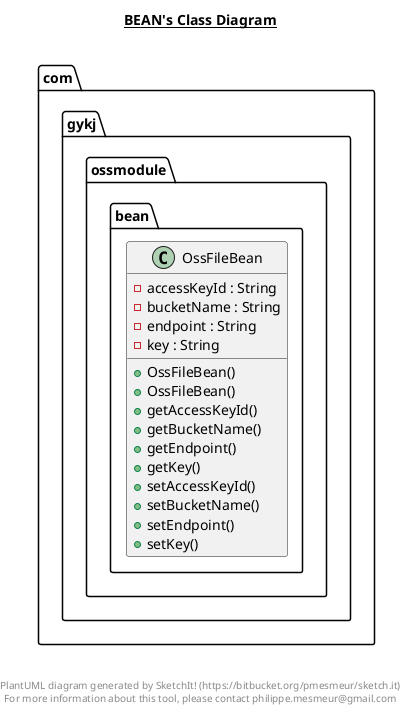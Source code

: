 @startuml

title __BEAN's Class Diagram__\n

  namespace com.gykj.ossmodule {
    namespace bean {
      class com.gykj.ossmodule.bean.OssFileBean {
          - accessKeyId : String
          - bucketName : String
          - endpoint : String
          - key : String
          + OssFileBean()
          + OssFileBean()
          + getAccessKeyId()
          + getBucketName()
          + getEndpoint()
          + getKey()
          + setAccessKeyId()
          + setBucketName()
          + setEndpoint()
          + setKey()
      }
    }
  }
  



right footer


PlantUML diagram generated by SketchIt! (https://bitbucket.org/pmesmeur/sketch.it)
For more information about this tool, please contact philippe.mesmeur@gmail.com
endfooter

@enduml
